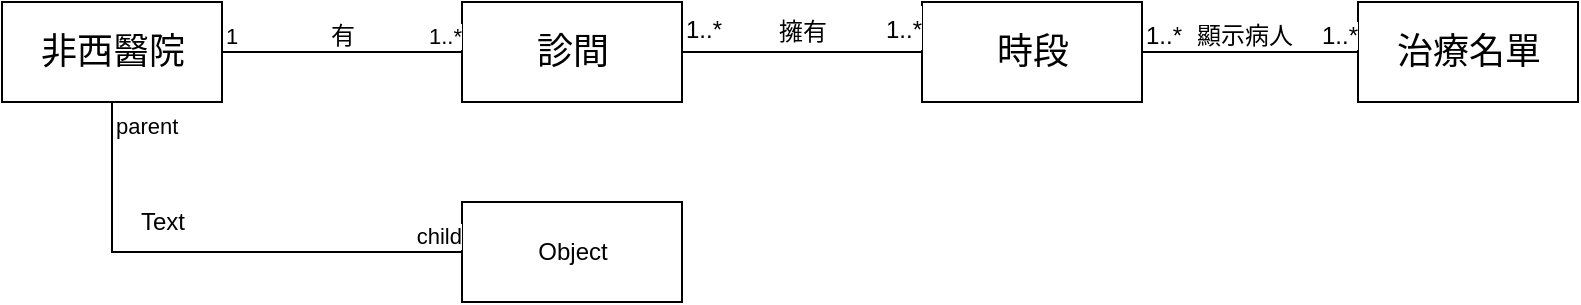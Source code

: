 <mxfile version="17.1.3" type="device"><diagram id="oKyxzHDayaN0CAhAsXDF" name="非西醫院領域模型"><mxGraphModel dx="1038" dy="547" grid="1" gridSize="10" guides="1" tooltips="1" connect="1" arrows="1" fold="1" page="1" pageScale="1" pageWidth="827" pageHeight="1169" math="0" shadow="0"><root><mxCell id="0"/><mxCell id="1" parent="0"/><mxCell id="-Pu9ed6SoyQIvqpReHSG-18" value="&lt;font style=&quot;font-size: 18px&quot;&gt;非西醫院&lt;/font&gt;" style="html=1;" vertex="1" parent="1"><mxGeometry x="39" y="360" width="110" height="50" as="geometry"/></mxCell><mxCell id="-Pu9ed6SoyQIvqpReHSG-19" value="&lt;font style=&quot;font-size: 18px&quot;&gt;診間&lt;/font&gt;" style="html=1;" vertex="1" parent="1"><mxGeometry x="269" y="360" width="110" height="50" as="geometry"/></mxCell><mxCell id="-Pu9ed6SoyQIvqpReHSG-21" value="" style="endArrow=none;html=1;edgeStyle=orthogonalEdgeStyle;rounded=0;exitX=1;exitY=0.5;exitDx=0;exitDy=0;entryX=0;entryY=0.5;entryDx=0;entryDy=0;" edge="1" parent="1" source="-Pu9ed6SoyQIvqpReHSG-18" target="-Pu9ed6SoyQIvqpReHSG-19"><mxGeometry relative="1" as="geometry"><mxPoint x="189" y="440" as="sourcePoint"/><mxPoint x="279" y="360" as="targetPoint"/></mxGeometry></mxCell><mxCell id="-Pu9ed6SoyQIvqpReHSG-22" value="1" style="edgeLabel;resizable=0;html=1;align=left;verticalAlign=bottom;" connectable="0" vertex="1" parent="-Pu9ed6SoyQIvqpReHSG-21"><mxGeometry x="-1" relative="1" as="geometry"/></mxCell><mxCell id="-Pu9ed6SoyQIvqpReHSG-23" value="1..*" style="edgeLabel;resizable=0;html=1;align=right;verticalAlign=bottom;" connectable="0" vertex="1" parent="-Pu9ed6SoyQIvqpReHSG-21"><mxGeometry x="1" relative="1" as="geometry"/></mxCell><mxCell id="-Pu9ed6SoyQIvqpReHSG-25" value="Object" style="html=1;" vertex="1" parent="1"><mxGeometry x="269" y="460" width="110" height="50" as="geometry"/></mxCell><mxCell id="-Pu9ed6SoyQIvqpReHSG-26" value="" style="endArrow=none;html=1;edgeStyle=orthogonalEdgeStyle;rounded=0;exitX=0.5;exitY=1;exitDx=0;exitDy=0;entryX=0;entryY=0.5;entryDx=0;entryDy=0;" edge="1" parent="1" source="-Pu9ed6SoyQIvqpReHSG-18" target="-Pu9ed6SoyQIvqpReHSG-25"><mxGeometry relative="1" as="geometry"><mxPoint x="69" y="530" as="sourcePoint"/><mxPoint x="229" y="530" as="targetPoint"/></mxGeometry></mxCell><mxCell id="-Pu9ed6SoyQIvqpReHSG-27" value="parent" style="edgeLabel;resizable=0;html=1;align=left;verticalAlign=bottom;" connectable="0" vertex="1" parent="-Pu9ed6SoyQIvqpReHSG-26"><mxGeometry x="-1" relative="1" as="geometry"><mxPoint y="20" as="offset"/></mxGeometry></mxCell><mxCell id="-Pu9ed6SoyQIvqpReHSG-28" value="child" style="edgeLabel;resizable=0;html=1;align=right;verticalAlign=bottom;" connectable="0" vertex="1" parent="-Pu9ed6SoyQIvqpReHSG-26"><mxGeometry x="1" relative="1" as="geometry"/></mxCell><mxCell id="-Pu9ed6SoyQIvqpReHSG-29" value="Text" style="text;html=1;align=center;verticalAlign=middle;resizable=0;points=[];autosize=1;strokeColor=none;fillColor=none;" vertex="1" parent="1"><mxGeometry x="99" y="460" width="40" height="20" as="geometry"/></mxCell><mxCell id="-Pu9ed6SoyQIvqpReHSG-30" value="&lt;font style=&quot;font-size: 12px&quot;&gt;有&lt;/font&gt;" style="text;html=1;align=center;verticalAlign=middle;resizable=0;points=[];autosize=1;strokeColor=none;fillColor=none;fontSize=18;" vertex="1" parent="1"><mxGeometry x="194" y="360" width="30" height="30" as="geometry"/></mxCell><mxCell id="-Pu9ed6SoyQIvqpReHSG-31" value="時段" style="html=1;fontSize=18;" vertex="1" parent="1"><mxGeometry x="499" y="360" width="110" height="50" as="geometry"/></mxCell><mxCell id="-Pu9ed6SoyQIvqpReHSG-32" value="" style="endArrow=none;html=1;edgeStyle=orthogonalEdgeStyle;rounded=0;fontSize=18;exitX=1;exitY=0.5;exitDx=0;exitDy=0;entryX=0;entryY=0.5;entryDx=0;entryDy=0;" edge="1" parent="1" source="-Pu9ed6SoyQIvqpReHSG-19" target="-Pu9ed6SoyQIvqpReHSG-31"><mxGeometry relative="1" as="geometry"><mxPoint x="459" y="520" as="sourcePoint"/><mxPoint x="519" y="530" as="targetPoint"/></mxGeometry></mxCell><mxCell id="-Pu9ed6SoyQIvqpReHSG-33" value="&lt;font style=&quot;font-size: 12px&quot;&gt;1..*&lt;/font&gt;" style="edgeLabel;resizable=0;html=1;align=left;verticalAlign=bottom;fontSize=18;" connectable="0" vertex="1" parent="-Pu9ed6SoyQIvqpReHSG-32"><mxGeometry x="-1" relative="1" as="geometry"/></mxCell><mxCell id="-Pu9ed6SoyQIvqpReHSG-34" value="&lt;font style=&quot;font-size: 12px&quot;&gt;1..*&lt;/font&gt;" style="edgeLabel;resizable=0;html=1;align=right;verticalAlign=bottom;fontSize=18;" connectable="0" vertex="1" parent="-Pu9ed6SoyQIvqpReHSG-32"><mxGeometry x="1" relative="1" as="geometry"/></mxCell><mxCell id="-Pu9ed6SoyQIvqpReHSG-35" value="擁有" style="text;html=1;align=center;verticalAlign=middle;resizable=0;points=[];autosize=1;strokeColor=none;fillColor=none;fontSize=12;" vertex="1" parent="1"><mxGeometry x="419" y="365" width="40" height="20" as="geometry"/></mxCell><mxCell id="-Pu9ed6SoyQIvqpReHSG-37" value="&lt;font style=&quot;font-size: 18px&quot;&gt;治療名單&lt;/font&gt;" style="html=1;fontSize=12;" vertex="1" parent="1"><mxGeometry x="717" y="360" width="110" height="50" as="geometry"/></mxCell><mxCell id="-Pu9ed6SoyQIvqpReHSG-38" value="" style="endArrow=none;html=1;edgeStyle=orthogonalEdgeStyle;rounded=0;fontSize=12;exitX=1;exitY=0.5;exitDx=0;exitDy=0;entryX=0;entryY=0.5;entryDx=0;entryDy=0;" edge="1" parent="1" source="-Pu9ed6SoyQIvqpReHSG-31" target="-Pu9ed6SoyQIvqpReHSG-37"><mxGeometry relative="1" as="geometry"><mxPoint x="650" y="510" as="sourcePoint"/><mxPoint x="810" y="510" as="targetPoint"/></mxGeometry></mxCell><mxCell id="-Pu9ed6SoyQIvqpReHSG-39" value="1..*" style="edgeLabel;resizable=0;html=1;align=left;verticalAlign=bottom;fontSize=12;" connectable="0" vertex="1" parent="-Pu9ed6SoyQIvqpReHSG-38"><mxGeometry x="-1" relative="1" as="geometry"/></mxCell><mxCell id="-Pu9ed6SoyQIvqpReHSG-40" value="1..*" style="edgeLabel;resizable=0;html=1;align=right;verticalAlign=bottom;fontSize=12;" connectable="0" vertex="1" parent="-Pu9ed6SoyQIvqpReHSG-38"><mxGeometry x="1" relative="1" as="geometry"/></mxCell><mxCell id="-Pu9ed6SoyQIvqpReHSG-41" value="&lt;font style=&quot;font-size: 12px&quot;&gt;顯示病人&lt;/font&gt;" style="text;html=1;align=center;verticalAlign=middle;resizable=0;points=[];autosize=1;strokeColor=none;fillColor=none;fontSize=18;" vertex="1" parent="1"><mxGeometry x="630" y="360" width="60" height="30" as="geometry"/></mxCell></root></mxGraphModel></diagram></mxfile>